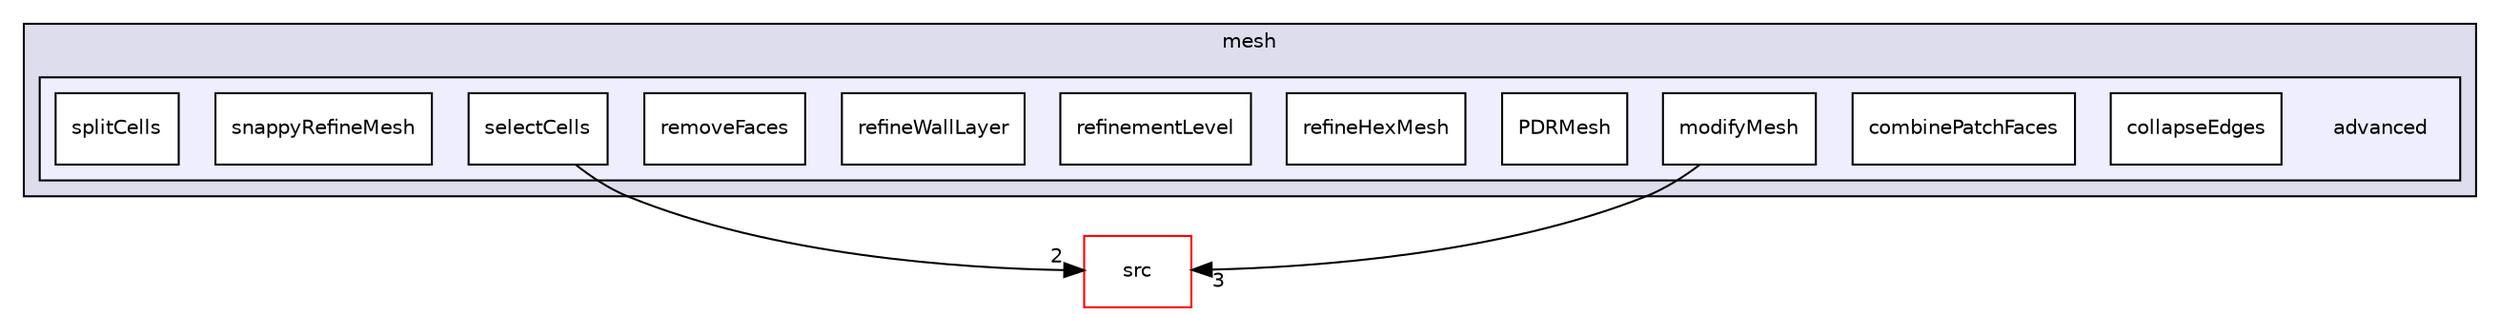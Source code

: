 digraph "applications/utilities/mesh/advanced" {
  bgcolor=transparent;
  compound=true
  node [ fontsize="10", fontname="Helvetica"];
  edge [ labelfontsize="10", labelfontname="Helvetica"];
  subgraph clusterdir_d0d736d3dc14112e53d1ae4faa8f931f {
    graph [ bgcolor="#ddddee", pencolor="black", label="mesh" fontname="Helvetica", fontsize="10", URL="dir_d0d736d3dc14112e53d1ae4faa8f931f.html"]
  subgraph clusterdir_33cf184158805ce1a4614f861f9c9f7a {
    graph [ bgcolor="#eeeeff", pencolor="black", label="" URL="dir_33cf184158805ce1a4614f861f9c9f7a.html"];
    dir_33cf184158805ce1a4614f861f9c9f7a [shape=plaintext label="advanced"];
    dir_854652718d4a0d983cb98c1d94bdef30 [shape=box label="collapseEdges" color="black" fillcolor="white" style="filled" URL="dir_854652718d4a0d983cb98c1d94bdef30.html"];
    dir_eb4abae7c4687d9bb506282a2c0cedb6 [shape=box label="combinePatchFaces" color="black" fillcolor="white" style="filled" URL="dir_eb4abae7c4687d9bb506282a2c0cedb6.html"];
    dir_f44661775aa28e48d9e4ad94340e62f9 [shape=box label="modifyMesh" color="black" fillcolor="white" style="filled" URL="dir_f44661775aa28e48d9e4ad94340e62f9.html"];
    dir_87a1bdd5a1fb262709db79f9091a69bb [shape=box label="PDRMesh" color="black" fillcolor="white" style="filled" URL="dir_87a1bdd5a1fb262709db79f9091a69bb.html"];
    dir_197d2c29f8635c781a103f97ad68f195 [shape=box label="refineHexMesh" color="black" fillcolor="white" style="filled" URL="dir_197d2c29f8635c781a103f97ad68f195.html"];
    dir_cb02ff8bb9a7c91c420ceb553535c6eb [shape=box label="refinementLevel" color="black" fillcolor="white" style="filled" URL="dir_cb02ff8bb9a7c91c420ceb553535c6eb.html"];
    dir_03b656dee637a9d598c82a3e6df3b770 [shape=box label="refineWallLayer" color="black" fillcolor="white" style="filled" URL="dir_03b656dee637a9d598c82a3e6df3b770.html"];
    dir_f238c0dbdb79f2172db05ffac32caa06 [shape=box label="removeFaces" color="black" fillcolor="white" style="filled" URL="dir_f238c0dbdb79f2172db05ffac32caa06.html"];
    dir_7f35309f7648570777412acccb9a59cb [shape=box label="selectCells" color="black" fillcolor="white" style="filled" URL="dir_7f35309f7648570777412acccb9a59cb.html"];
    dir_edff8f9eb390b6c0d5b498e22e8e4832 [shape=box label="snappyRefineMesh" color="black" fillcolor="white" style="filled" URL="dir_edff8f9eb390b6c0d5b498e22e8e4832.html"];
    dir_292cde58dfa9ac23c32351305d07d195 [shape=box label="splitCells" color="black" fillcolor="white" style="filled" URL="dir_292cde58dfa9ac23c32351305d07d195.html"];
  }
  }
  dir_68267d1309a1af8e8297ef4c3efbcdba [shape=box label="src" color="red" URL="dir_68267d1309a1af8e8297ef4c3efbcdba.html"];
  dir_f44661775aa28e48d9e4ad94340e62f9->dir_68267d1309a1af8e8297ef4c3efbcdba [headlabel="3", labeldistance=1.5 headhref="dir_000241_000499.html"];
  dir_7f35309f7648570777412acccb9a59cb->dir_68267d1309a1af8e8297ef4c3efbcdba [headlabel="2", labeldistance=1.5 headhref="dir_000246_000499.html"];
}
